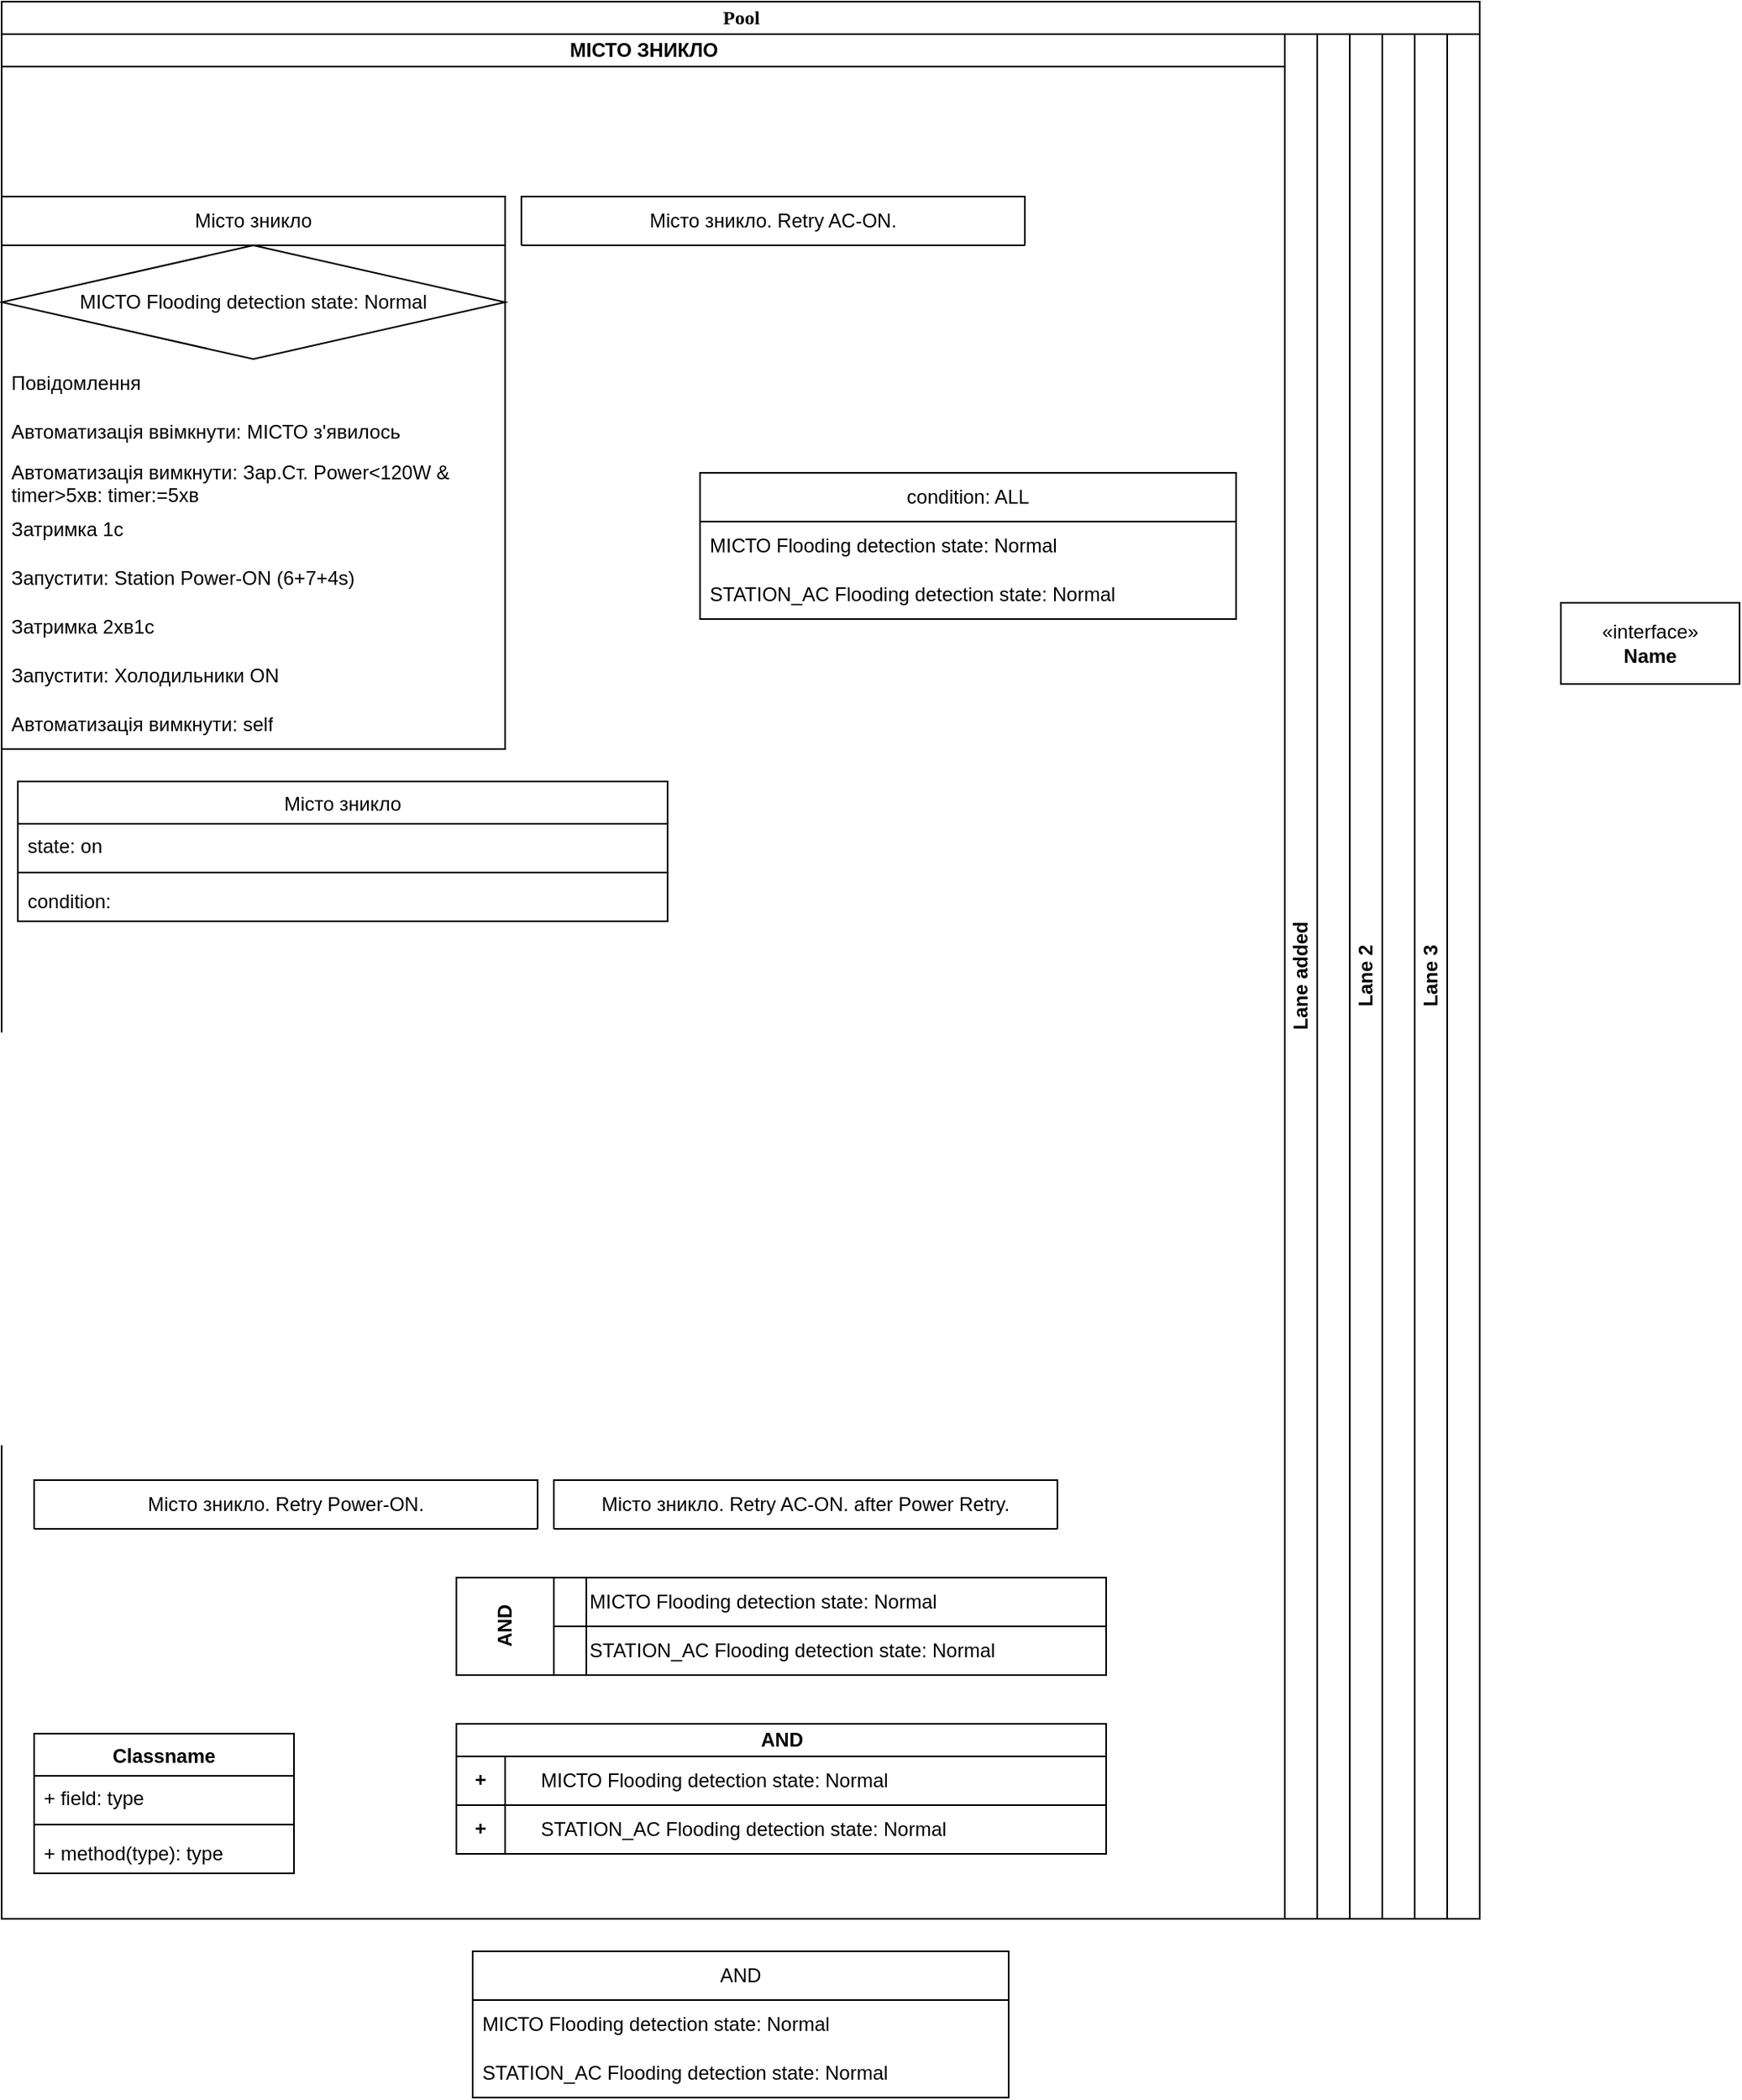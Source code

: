 <mxfile version="24.9.3">
  <diagram name="Page-1" id="0783ab3e-0a74-02c8-0abd-f7b4e66b4bec">
    <mxGraphModel dx="1434" dy="738" grid="1" gridSize="10" guides="1" tooltips="1" connect="1" arrows="1" fold="1" page="1" pageScale="1" pageWidth="850" pageHeight="1100" background="none" math="0" shadow="0">
      <root>
        <mxCell id="0" />
        <mxCell id="1" parent="0" />
        <mxCell id="1c1d494c118603dd-1" value="Pool" style="swimlane;html=1;childLayout=stackLayout;startSize=20;rounded=0;shadow=0;comic=0;labelBackgroundColor=none;strokeWidth=1;fontFamily=Verdana;fontSize=12;align=center;movable=1;resizable=1;rotatable=1;deletable=1;editable=1;locked=0;connectable=1;" parent="1" vertex="1">
          <mxGeometry x="40" y="20" width="910" height="1180" as="geometry">
            <mxRectangle x="40" y="20" width="70" height="30" as="alternateBounds" />
          </mxGeometry>
        </mxCell>
        <mxCell id="1c1d494c118603dd-2" value="МІСТО ЗНИКЛО" style="swimlane;html=1;startSize=20;" parent="1c1d494c118603dd-1" vertex="1">
          <mxGeometry y="20" width="790" height="1160" as="geometry">
            <mxRectangle y="20" width="40" height="1160" as="alternateBounds" />
          </mxGeometry>
        </mxCell>
        <mxCell id="Up67SMPkmNF4Uc1X-wMc-3" value="Місто зникло" style="swimlane;fontStyle=0;childLayout=stackLayout;horizontal=1;startSize=30;horizontalStack=0;resizeParent=1;resizeParentMax=0;resizeLast=0;collapsible=1;marginBottom=0;whiteSpace=wrap;html=1;" vertex="1" parent="1c1d494c118603dd-2">
          <mxGeometry y="100" width="310" height="340" as="geometry">
            <mxRectangle y="100" width="310" height="30" as="alternateBounds" />
          </mxGeometry>
        </mxCell>
        <mxCell id="Up67SMPkmNF4Uc1X-wMc-9" value="МІСТО Flooding detection state: Normal" style="rhombus;whiteSpace=wrap;html=1;" vertex="1" parent="Up67SMPkmNF4Uc1X-wMc-3">
          <mxGeometry y="30" width="310" height="70" as="geometry" />
        </mxCell>
        <mxCell id="Up67SMPkmNF4Uc1X-wMc-4" value="Повідомлення" style="text;strokeColor=none;fillColor=none;align=left;verticalAlign=middle;spacingLeft=4;spacingRight=4;overflow=hidden;points=[[0,0.5],[1,0.5]];portConstraint=eastwest;rotatable=0;whiteSpace=wrap;html=1;" vertex="1" parent="Up67SMPkmNF4Uc1X-wMc-3">
          <mxGeometry y="100" width="310" height="30" as="geometry" />
        </mxCell>
        <mxCell id="Up67SMPkmNF4Uc1X-wMc-5" value="Автоматизація ввімкнути: МІСТО з&#39;явилось" style="text;strokeColor=none;fillColor=none;align=left;verticalAlign=middle;spacingLeft=4;spacingRight=4;overflow=hidden;points=[[0,0.5],[1,0.5]];portConstraint=eastwest;rotatable=0;whiteSpace=wrap;html=1;" vertex="1" parent="Up67SMPkmNF4Uc1X-wMc-3">
          <mxGeometry y="130" width="310" height="30" as="geometry" />
        </mxCell>
        <mxCell id="Up67SMPkmNF4Uc1X-wMc-6" value="Автоматизація вимкнути: Зар.Ст. Power&amp;lt;120W &amp;amp; timer&amp;gt;5хв: timer:=5хв" style="text;strokeColor=none;fillColor=none;align=left;verticalAlign=middle;spacingLeft=4;spacingRight=4;overflow=hidden;points=[[0,0.5],[1,0.5]];portConstraint=eastwest;rotatable=0;whiteSpace=wrap;html=1;" vertex="1" parent="Up67SMPkmNF4Uc1X-wMc-3">
          <mxGeometry y="160" width="310" height="30" as="geometry" />
        </mxCell>
        <mxCell id="Up67SMPkmNF4Uc1X-wMc-13" value="Затримка 1с" style="text;strokeColor=none;fillColor=none;align=left;verticalAlign=middle;spacingLeft=4;spacingRight=4;overflow=hidden;points=[[0,0.5],[1,0.5]];portConstraint=eastwest;rotatable=0;whiteSpace=wrap;html=1;" vertex="1" parent="Up67SMPkmNF4Uc1X-wMc-3">
          <mxGeometry y="190" width="310" height="30" as="geometry" />
        </mxCell>
        <mxCell id="Up67SMPkmNF4Uc1X-wMc-12" value="Запустити: Station Power-ON (6+7+4s)" style="text;strokeColor=none;fillColor=none;align=left;verticalAlign=middle;spacingLeft=4;spacingRight=4;overflow=hidden;points=[[0,0.5],[1,0.5]];portConstraint=eastwest;rotatable=0;whiteSpace=wrap;html=1;" vertex="1" parent="Up67SMPkmNF4Uc1X-wMc-3">
          <mxGeometry y="220" width="310" height="30" as="geometry" />
        </mxCell>
        <mxCell id="Up67SMPkmNF4Uc1X-wMc-23" value="Затримка 2хв1с" style="text;strokeColor=none;fillColor=none;align=left;verticalAlign=middle;spacingLeft=4;spacingRight=4;overflow=hidden;points=[[0,0.5],[1,0.5]];portConstraint=eastwest;rotatable=0;whiteSpace=wrap;html=1;" vertex="1" parent="Up67SMPkmNF4Uc1X-wMc-3">
          <mxGeometry y="250" width="310" height="30" as="geometry" />
        </mxCell>
        <mxCell id="Up67SMPkmNF4Uc1X-wMc-22" value="Запустити: Холодильники ON" style="text;strokeColor=none;fillColor=none;align=left;verticalAlign=middle;spacingLeft=4;spacingRight=4;overflow=hidden;points=[[0,0.5],[1,0.5]];portConstraint=eastwest;rotatable=0;whiteSpace=wrap;html=1;" vertex="1" parent="Up67SMPkmNF4Uc1X-wMc-3">
          <mxGeometry y="280" width="310" height="30" as="geometry" />
        </mxCell>
        <mxCell id="Up67SMPkmNF4Uc1X-wMc-21" value="Автоматизація вимкнути: self" style="text;strokeColor=none;fillColor=none;align=left;verticalAlign=middle;spacingLeft=4;spacingRight=4;overflow=hidden;points=[[0,0.5],[1,0.5]];portConstraint=eastwest;rotatable=0;whiteSpace=wrap;html=1;" vertex="1" parent="Up67SMPkmNF4Uc1X-wMc-3">
          <mxGeometry y="310" width="310" height="30" as="geometry" />
        </mxCell>
        <mxCell id="Up67SMPkmNF4Uc1X-wMc-36" value="Місто зникло. Retry AC-ON." style="swimlane;fontStyle=0;childLayout=stackLayout;horizontal=1;startSize=30;horizontalStack=0;resizeParent=1;resizeParentMax=0;resizeLast=0;collapsible=1;marginBottom=0;whiteSpace=wrap;html=1;" vertex="1" collapsed="1" parent="1c1d494c118603dd-2">
          <mxGeometry x="320" y="100" width="310" height="30" as="geometry">
            <mxRectangle y="160" width="310" height="210" as="alternateBounds" />
          </mxGeometry>
        </mxCell>
        <mxCell id="Up67SMPkmNF4Uc1X-wMc-37" value="МІСТО Flooding detection state: Normal&lt;div&gt;and&lt;br&gt;&lt;div&gt;STATION_AC Flooding detection state: Normal&lt;/div&gt;&lt;/div&gt;" style="rhombus;whiteSpace=wrap;html=1;" vertex="1" parent="Up67SMPkmNF4Uc1X-wMc-36">
          <mxGeometry y="30" width="310" height="90" as="geometry" />
        </mxCell>
        <mxCell id="Up67SMPkmNF4Uc1X-wMc-41" value="Затримка 25с" style="text;strokeColor=none;fillColor=none;align=left;verticalAlign=middle;spacingLeft=4;spacingRight=4;overflow=hidden;points=[[0,0.5],[1,0.5]];portConstraint=eastwest;rotatable=0;whiteSpace=wrap;html=1;" vertex="1" parent="Up67SMPkmNF4Uc1X-wMc-36">
          <mxGeometry y="120" width="310" height="30" as="geometry" />
        </mxCell>
        <mxCell id="Up67SMPkmNF4Uc1X-wMc-38" value="Повідомлення" style="text;strokeColor=none;fillColor=none;align=left;verticalAlign=middle;spacingLeft=4;spacingRight=4;overflow=hidden;points=[[0,0.5],[1,0.5]];portConstraint=eastwest;rotatable=0;whiteSpace=wrap;html=1;" vertex="1" parent="Up67SMPkmNF4Uc1X-wMc-36">
          <mxGeometry y="150" width="310" height="30" as="geometry" />
        </mxCell>
        <mxCell id="Up67SMPkmNF4Uc1X-wMc-45" value="Device Switch: On: Fingerbot AC 4s[POWER]" style="text;strokeColor=none;fillColor=none;align=left;verticalAlign=middle;spacingLeft=4;spacingRight=4;overflow=hidden;points=[[0,0.5],[1,0.5]];portConstraint=eastwest;rotatable=0;whiteSpace=wrap;html=1;" vertex="1" parent="Up67SMPkmNF4Uc1X-wMc-36">
          <mxGeometry y="180" width="310" height="30" as="geometry" />
        </mxCell>
        <mxCell id="Up67SMPkmNF4Uc1X-wMc-50" value="Місто зникло. Retry Power-ON." style="swimlane;fontStyle=0;childLayout=stackLayout;horizontal=1;startSize=30;horizontalStack=0;resizeParent=1;resizeParentMax=0;resizeLast=0;collapsible=1;marginBottom=0;whiteSpace=wrap;html=1;" vertex="1" collapsed="1" parent="1c1d494c118603dd-2">
          <mxGeometry x="20" y="890" width="310" height="30" as="geometry">
            <mxRectangle x="20" y="360" width="310" height="210" as="alternateBounds" />
          </mxGeometry>
        </mxCell>
        <mxCell id="Up67SMPkmNF4Uc1X-wMc-51" value="МІСТО Flooding detection state: Normal&lt;div&gt;and&lt;br&gt;&lt;div&gt;STATION_AC Flooding detection state: Normal&lt;/div&gt;&lt;/div&gt;" style="rhombus;whiteSpace=wrap;html=1;" vertex="1" parent="Up67SMPkmNF4Uc1X-wMc-50">
          <mxGeometry y="30" width="310" height="90" as="geometry" />
        </mxCell>
        <mxCell id="Up67SMPkmNF4Uc1X-wMc-52" value="Затримка 40с" style="text;strokeColor=none;fillColor=none;align=left;verticalAlign=middle;spacingLeft=4;spacingRight=4;overflow=hidden;points=[[0,0.5],[1,0.5]];portConstraint=eastwest;rotatable=0;whiteSpace=wrap;html=1;" vertex="1" parent="Up67SMPkmNF4Uc1X-wMc-50">
          <mxGeometry y="120" width="310" height="30" as="geometry" />
        </mxCell>
        <mxCell id="Up67SMPkmNF4Uc1X-wMc-53" value="Повідомлення" style="text;strokeColor=none;fillColor=none;align=left;verticalAlign=middle;spacingLeft=4;spacingRight=4;overflow=hidden;points=[[0,0.5],[1,0.5]];portConstraint=eastwest;rotatable=0;whiteSpace=wrap;html=1;" vertex="1" parent="Up67SMPkmNF4Uc1X-wMc-50">
          <mxGeometry y="150" width="310" height="30" as="geometry" />
        </mxCell>
        <mxCell id="Up67SMPkmNF4Uc1X-wMc-56" value="Запустити: Station Power-ON (6+7+4s)" style="text;strokeColor=none;fillColor=none;align=left;verticalAlign=middle;spacingLeft=4;spacingRight=4;overflow=hidden;points=[[0,0.5],[1,0.5]];portConstraint=eastwest;rotatable=0;whiteSpace=wrap;html=1;" vertex="1" parent="Up67SMPkmNF4Uc1X-wMc-50">
          <mxGeometry y="180" width="310" height="30" as="geometry" />
        </mxCell>
        <mxCell id="Up67SMPkmNF4Uc1X-wMc-63" value="Місто зникло. Retry AC-ON. after Power Retry." style="swimlane;fontStyle=0;childLayout=stackLayout;horizontal=1;startSize=30;horizontalStack=0;resizeParent=1;resizeParentMax=0;resizeLast=0;collapsible=1;marginBottom=0;whiteSpace=wrap;html=1;" vertex="1" collapsed="1" parent="1c1d494c118603dd-2">
          <mxGeometry x="340" y="890" width="310" height="30" as="geometry">
            <mxRectangle y="951" width="310" height="210" as="alternateBounds" />
          </mxGeometry>
        </mxCell>
        <mxCell id="Up67SMPkmNF4Uc1X-wMc-64" value="МІСТО Flooding detection state: Normal&lt;div&gt;and&lt;br&gt;&lt;div&gt;STATION_AC Flooding detection state: Normal&lt;/div&gt;&lt;/div&gt;" style="rhombus;whiteSpace=wrap;html=1;" vertex="1" parent="Up67SMPkmNF4Uc1X-wMc-63">
          <mxGeometry y="30" width="310" height="90" as="geometry" />
        </mxCell>
        <mxCell id="Up67SMPkmNF4Uc1X-wMc-65" value="Затримка 1хв" style="text;strokeColor=none;fillColor=none;align=left;verticalAlign=middle;spacingLeft=4;spacingRight=4;overflow=hidden;points=[[0,0.5],[1,0.5]];portConstraint=eastwest;rotatable=0;whiteSpace=wrap;html=1;" vertex="1" parent="Up67SMPkmNF4Uc1X-wMc-63">
          <mxGeometry y="120" width="310" height="30" as="geometry" />
        </mxCell>
        <mxCell id="Up67SMPkmNF4Uc1X-wMc-66" value="Повідомлення" style="text;strokeColor=none;fillColor=none;align=left;verticalAlign=middle;spacingLeft=4;spacingRight=4;overflow=hidden;points=[[0,0.5],[1,0.5]];portConstraint=eastwest;rotatable=0;whiteSpace=wrap;html=1;" vertex="1" parent="Up67SMPkmNF4Uc1X-wMc-63">
          <mxGeometry y="150" width="310" height="30" as="geometry" />
        </mxCell>
        <mxCell id="Up67SMPkmNF4Uc1X-wMc-69" value="Device Switch: On: Fingerbot AC 4s[POWER]" style="text;strokeColor=none;fillColor=none;align=left;verticalAlign=middle;spacingLeft=4;spacingRight=4;overflow=hidden;points=[[0,0.5],[1,0.5]];portConstraint=eastwest;rotatable=0;whiteSpace=wrap;html=1;" vertex="1" parent="Up67SMPkmNF4Uc1X-wMc-63">
          <mxGeometry y="180" width="310" height="30" as="geometry" />
        </mxCell>
        <mxCell id="Up67SMPkmNF4Uc1X-wMc-72" value="&lt;span style=&quot;font-weight: 400;&quot;&gt;Місто зникло&lt;/span&gt;" style="swimlane;fontStyle=1;align=center;verticalAlign=top;childLayout=stackLayout;horizontal=1;startSize=26;horizontalStack=0;resizeParent=1;resizeParentMax=0;resizeLast=0;collapsible=1;marginBottom=0;whiteSpace=wrap;html=1;" vertex="1" parent="1c1d494c118603dd-2">
          <mxGeometry x="10" y="460" width="400" height="86" as="geometry">
            <mxRectangle x="160" y="510" width="100" height="30" as="alternateBounds" />
          </mxGeometry>
        </mxCell>
        <mxCell id="Up67SMPkmNF4Uc1X-wMc-73" value="state: on" style="text;strokeColor=none;fillColor=none;align=left;verticalAlign=top;spacingLeft=4;spacingRight=4;overflow=hidden;rotatable=0;points=[[0,0.5],[1,0.5]];portConstraint=eastwest;whiteSpace=wrap;html=1;" vertex="1" parent="Up67SMPkmNF4Uc1X-wMc-72">
          <mxGeometry y="26" width="400" height="26" as="geometry" />
        </mxCell>
        <mxCell id="Up67SMPkmNF4Uc1X-wMc-74" value="" style="line;strokeWidth=1;fillColor=none;align=left;verticalAlign=middle;spacingTop=-1;spacingLeft=3;spacingRight=3;rotatable=0;labelPosition=right;points=[];portConstraint=eastwest;strokeColor=inherit;" vertex="1" parent="Up67SMPkmNF4Uc1X-wMc-72">
          <mxGeometry y="52" width="400" height="8" as="geometry" />
        </mxCell>
        <mxCell id="Up67SMPkmNF4Uc1X-wMc-75" value="condition:&amp;nbsp;" style="text;strokeColor=none;fillColor=none;align=left;verticalAlign=top;spacingLeft=4;spacingRight=4;overflow=hidden;rotatable=0;points=[[0,0.5],[1,0.5]];portConstraint=eastwest;whiteSpace=wrap;html=1;" vertex="1" parent="Up67SMPkmNF4Uc1X-wMc-72">
          <mxGeometry y="60" width="400" height="26" as="geometry" />
        </mxCell>
        <mxCell id="Up67SMPkmNF4Uc1X-wMc-76" value="Classname" style="swimlane;fontStyle=1;align=center;verticalAlign=top;childLayout=stackLayout;horizontal=1;startSize=26;horizontalStack=0;resizeParent=1;resizeParentMax=0;resizeLast=0;collapsible=1;marginBottom=0;whiteSpace=wrap;html=1;" vertex="1" parent="1c1d494c118603dd-2">
          <mxGeometry x="20" y="1046" width="160" height="86" as="geometry">
            <mxRectangle x="160" y="560" width="100" height="30" as="alternateBounds" />
          </mxGeometry>
        </mxCell>
        <mxCell id="Up67SMPkmNF4Uc1X-wMc-77" value="+ field: type" style="text;strokeColor=none;fillColor=none;align=left;verticalAlign=top;spacingLeft=4;spacingRight=4;overflow=hidden;rotatable=0;points=[[0,0.5],[1,0.5]];portConstraint=eastwest;whiteSpace=wrap;html=1;" vertex="1" parent="Up67SMPkmNF4Uc1X-wMc-76">
          <mxGeometry y="26" width="160" height="26" as="geometry" />
        </mxCell>
        <mxCell id="Up67SMPkmNF4Uc1X-wMc-78" value="" style="line;strokeWidth=1;fillColor=none;align=left;verticalAlign=middle;spacingTop=-1;spacingLeft=3;spacingRight=3;rotatable=0;labelPosition=right;points=[];portConstraint=eastwest;strokeColor=inherit;" vertex="1" parent="Up67SMPkmNF4Uc1X-wMc-76">
          <mxGeometry y="52" width="160" height="8" as="geometry" />
        </mxCell>
        <mxCell id="Up67SMPkmNF4Uc1X-wMc-79" value="+ method(type): type" style="text;strokeColor=none;fillColor=none;align=left;verticalAlign=top;spacingLeft=4;spacingRight=4;overflow=hidden;rotatable=0;points=[[0,0.5],[1,0.5]];portConstraint=eastwest;whiteSpace=wrap;html=1;" vertex="1" parent="Up67SMPkmNF4Uc1X-wMc-76">
          <mxGeometry y="60" width="160" height="26" as="geometry" />
        </mxCell>
        <mxCell id="Up67SMPkmNF4Uc1X-wMc-80" value="AND" style="swimlane;childLayout=stackLayout;resizeParent=1;resizeParentMax=0;horizontal=0;startSize=60;horizontalStack=0;html=1;" vertex="1" parent="1c1d494c118603dd-2">
          <mxGeometry x="280" y="950" width="400" height="60" as="geometry">
            <mxRectangle x="280" y="640" width="40" height="60" as="alternateBounds" />
          </mxGeometry>
        </mxCell>
        <mxCell id="Up67SMPkmNF4Uc1X-wMc-81" value="" style="swimlane;startSize=20;horizontal=0;html=1;" vertex="1" parent="Up67SMPkmNF4Uc1X-wMc-80">
          <mxGeometry x="60" width="340" height="30" as="geometry">
            <mxRectangle x="20" width="460" height="30" as="alternateBounds" />
          </mxGeometry>
        </mxCell>
        <mxCell id="Up67SMPkmNF4Uc1X-wMc-88" value="МІСТО Flooding detection state: Normal" style="text;html=1;align=left;verticalAlign=middle;whiteSpace=wrap;rounded=0;" vertex="1" parent="Up67SMPkmNF4Uc1X-wMc-81">
          <mxGeometry x="20" width="370" height="30" as="geometry" />
        </mxCell>
        <mxCell id="Up67SMPkmNF4Uc1X-wMc-82" value="" style="swimlane;startSize=20;horizontal=0;html=1;" vertex="1" parent="Up67SMPkmNF4Uc1X-wMc-80">
          <mxGeometry x="60" y="30" width="340" height="30" as="geometry">
            <mxRectangle x="20" y="30" width="460" height="30" as="alternateBounds" />
          </mxGeometry>
        </mxCell>
        <mxCell id="Up67SMPkmNF4Uc1X-wMc-89" value="&lt;div&gt;&lt;div&gt;STATION_AC Flooding detection state: Normal&lt;/div&gt;&lt;/div&gt;" style="text;html=1;align=left;verticalAlign=middle;whiteSpace=wrap;rounded=0;" vertex="1" parent="Up67SMPkmNF4Uc1X-wMc-82">
          <mxGeometry x="20" width="370" height="30" as="geometry" />
        </mxCell>
        <mxCell id="Up67SMPkmNF4Uc1X-wMc-95" value="AND" style="swimlane;childLayout=stackLayout;resizeParent=1;resizeParentMax=0;horizontal=1;startSize=20;horizontalStack=0;html=1;" vertex="1" parent="1c1d494c118603dd-2">
          <mxGeometry x="280" y="1040" width="400" height="80" as="geometry">
            <mxRectangle x="290" y="770" width="70" height="30" as="alternateBounds" />
          </mxGeometry>
        </mxCell>
        <mxCell id="Up67SMPkmNF4Uc1X-wMc-96" value="+" style="swimlane;startSize=30;horizontal=0;html=1;" vertex="1" parent="Up67SMPkmNF4Uc1X-wMc-95">
          <mxGeometry y="20" width="400" height="30" as="geometry">
            <mxRectangle y="20" width="510" height="30" as="alternateBounds" />
          </mxGeometry>
        </mxCell>
        <mxCell id="Up67SMPkmNF4Uc1X-wMc-99" value="МІСТО Flooding detection state: Normal" style="text;html=1;align=left;verticalAlign=middle;whiteSpace=wrap;rounded=0;" vertex="1" parent="Up67SMPkmNF4Uc1X-wMc-96">
          <mxGeometry x="50" width="490" height="30" as="geometry" />
        </mxCell>
        <mxCell id="Up67SMPkmNF4Uc1X-wMc-97" value="+" style="swimlane;startSize=30;horizontal=0;html=1;" vertex="1" parent="Up67SMPkmNF4Uc1X-wMc-95">
          <mxGeometry y="50" width="400" height="30" as="geometry" />
        </mxCell>
        <mxCell id="Up67SMPkmNF4Uc1X-wMc-100" value="&lt;div&gt;&lt;div&gt;STATION_AC Flooding detection state: Normal&lt;/div&gt;&lt;/div&gt;" style="text;html=1;align=left;verticalAlign=middle;whiteSpace=wrap;rounded=0;" vertex="1" parent="Up67SMPkmNF4Uc1X-wMc-97">
          <mxGeometry x="50" width="490" height="30" as="geometry" />
        </mxCell>
        <mxCell id="Up67SMPkmNF4Uc1X-wMc-103" value="AND" style="swimlane;fontStyle=0;childLayout=stackLayout;horizontal=1;startSize=30;horizontalStack=0;resizeParent=1;resizeParentMax=0;resizeLast=0;collapsible=1;marginBottom=0;whiteSpace=wrap;html=1;" vertex="1" parent="1c1d494c118603dd-2">
          <mxGeometry x="290" y="1180" width="330" height="90" as="geometry">
            <mxRectangle x="290" y="870" width="70" height="30" as="alternateBounds" />
          </mxGeometry>
        </mxCell>
        <mxCell id="Up67SMPkmNF4Uc1X-wMc-104" value="МІСТО Flooding detection state: Normal" style="text;strokeColor=none;fillColor=none;align=left;verticalAlign=middle;spacingLeft=4;spacingRight=4;overflow=hidden;points=[[0,0.5],[1,0.5]];portConstraint=eastwest;rotatable=0;whiteSpace=wrap;html=1;" vertex="1" parent="Up67SMPkmNF4Uc1X-wMc-103">
          <mxGeometry y="30" width="330" height="30" as="geometry" />
        </mxCell>
        <mxCell id="Up67SMPkmNF4Uc1X-wMc-105" value="STATION_AC Flooding detection state: Normal" style="text;strokeColor=none;fillColor=none;align=left;verticalAlign=middle;spacingLeft=4;spacingRight=4;overflow=hidden;points=[[0,0.5],[1,0.5]];portConstraint=eastwest;rotatable=0;whiteSpace=wrap;html=1;" vertex="1" parent="Up67SMPkmNF4Uc1X-wMc-103">
          <mxGeometry y="60" width="330" height="30" as="geometry" />
        </mxCell>
        <mxCell id="Up67SMPkmNF4Uc1X-wMc-70" value="Lane added" style="swimlane;html=1;startSize=20;" vertex="1" collapsed="1" parent="1c1d494c118603dd-1">
          <mxGeometry x="790" y="20" width="40" height="1160" as="geometry">
            <mxRectangle x="310" y="20" width="310" height="1160" as="alternateBounds" />
          </mxGeometry>
        </mxCell>
        <mxCell id="1c1d494c118603dd-3" value="Lane 2" style="swimlane;html=1;startSize=20;" parent="1c1d494c118603dd-1" vertex="1" collapsed="1">
          <mxGeometry x="830" y="20" width="40" height="1160" as="geometry">
            <mxRectangle x="350" y="20" width="250" height="1160" as="alternateBounds" />
          </mxGeometry>
        </mxCell>
        <mxCell id="1c1d494c118603dd-4" value="Lane 3" style="swimlane;html=1;startSize=20;" parent="1c1d494c118603dd-1" vertex="1" collapsed="1">
          <mxGeometry x="870" y="20" width="40" height="1160" as="geometry">
            <mxRectangle x="390" y="20" width="250" height="1160" as="alternateBounds" />
          </mxGeometry>
        </mxCell>
        <mxCell id="1c1d494c118603dd-45" style="edgeStyle=none;rounded=0;html=1;labelBackgroundColor=none;startArrow=none;startFill=0;startSize=5;endArrow=classicThin;endFill=1;endSize=5;jettySize=auto;orthogonalLoop=1;strokeWidth=1;fontFamily=Verdana;fontSize=12" parent="1c1d494c118603dd-4" source="1c1d494c118603dd-19" target="60571a20871a0731-5" edge="1">
          <mxGeometry relative="1" as="geometry" />
        </mxCell>
        <mxCell id="1c1d494c118603dd-19" value="Action" style="rounded=1;whiteSpace=wrap;html=1;shadow=0;comic=0;labelBackgroundColor=none;strokeWidth=1;fontFamily=Verdana;fontSize=12;align=center;arcSize=50;" parent="1c1d494c118603dd-4" vertex="1">
          <mxGeometry x="130" y="1080" width="100" height="30" as="geometry" />
        </mxCell>
        <mxCell id="60571a20871a0731-5" value="" style="shape=mxgraph.bpmn.shape;html=1;verticalLabelPosition=bottom;labelBackgroundColor=#ffffff;verticalAlign=top;perimeter=ellipsePerimeter;outline=end;symbol=terminate;rounded=0;shadow=0;comic=0;strokeWidth=1;fontFamily=Verdana;fontSize=12;align=center;" parent="1c1d494c118603dd-4" vertex="1">
          <mxGeometry x="160" y="1150" width="40" height="40" as="geometry" />
        </mxCell>
        <mxCell id="Up67SMPkmNF4Uc1X-wMc-71" value="&amp;laquo;interface&amp;raquo;&lt;br&gt;&lt;b&gt;Name&lt;/b&gt;" style="html=1;whiteSpace=wrap;" vertex="1" parent="1">
          <mxGeometry x="1000" y="390" width="110" height="50" as="geometry" />
        </mxCell>
        <mxCell id="Up67SMPkmNF4Uc1X-wMc-109" value="condition: ALL" style="swimlane;fontStyle=0;childLayout=stackLayout;horizontal=1;startSize=30;horizontalStack=0;resizeParent=1;resizeParentMax=0;resizeLast=0;collapsible=1;marginBottom=0;whiteSpace=wrap;html=1;" vertex="1" parent="1">
          <mxGeometry x="470" y="310" width="330" height="90" as="geometry">
            <mxRectangle x="290" y="870" width="70" height="30" as="alternateBounds" />
          </mxGeometry>
        </mxCell>
        <mxCell id="Up67SMPkmNF4Uc1X-wMc-110" value="МІСТО Flooding detection state: Normal" style="text;strokeColor=none;fillColor=none;align=left;verticalAlign=middle;spacingLeft=4;spacingRight=4;overflow=hidden;points=[[0,0.5],[1,0.5]];portConstraint=eastwest;rotatable=0;whiteSpace=wrap;html=1;" vertex="1" parent="Up67SMPkmNF4Uc1X-wMc-109">
          <mxGeometry y="30" width="330" height="30" as="geometry" />
        </mxCell>
        <mxCell id="Up67SMPkmNF4Uc1X-wMc-111" value="STATION_AC Flooding detection state: Normal" style="text;strokeColor=none;fillColor=none;align=left;verticalAlign=middle;spacingLeft=4;spacingRight=4;overflow=hidden;points=[[0,0.5],[1,0.5]];portConstraint=eastwest;rotatable=0;whiteSpace=wrap;html=1;" vertex="1" parent="Up67SMPkmNF4Uc1X-wMc-109">
          <mxGeometry y="60" width="330" height="30" as="geometry" />
        </mxCell>
      </root>
    </mxGraphModel>
  </diagram>
</mxfile>
